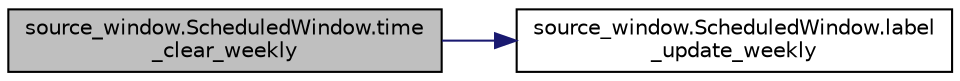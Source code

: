 digraph "source_window.ScheduledWindow.time_clear_weekly"
{
 // LATEX_PDF_SIZE
  edge [fontname="Helvetica",fontsize="10",labelfontname="Helvetica",labelfontsize="10"];
  node [fontname="Helvetica",fontsize="10",shape=record];
  rankdir="LR";
  Node1 [label="source_window.ScheduledWindow.time\l_clear_weekly",height=0.2,width=0.4,color="black", fillcolor="grey75", style="filled", fontcolor="black",tooltip="Handler for the Weekly mode - Clear button."];
  Node1 -> Node2 [color="midnightblue",fontsize="10",style="solid",fontname="Helvetica"];
  Node2 [label="source_window.ScheduledWindow.label\l_update_weekly",height=0.2,width=0.4,color="black", fillcolor="white", style="filled",URL="$classsource__window_1_1_scheduled_window.html#acc661452261fe06629b9d863d2ea4409",tooltip="Updated the Weekly mode time selection label."];
}
